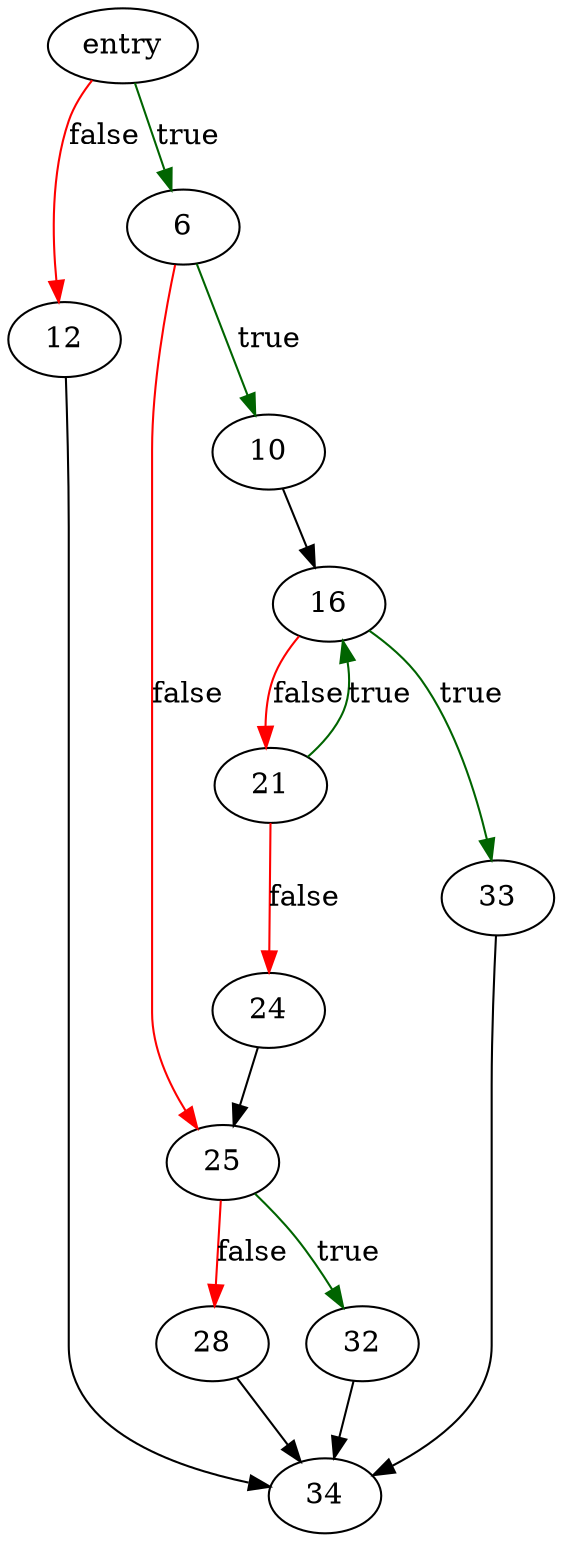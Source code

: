 digraph "get_next_tab_column" {
	// Node definitions.
	3 [label=entry];
	6;
	10;
	12;
	16;
	21;
	24;
	25;
	28;
	32;
	33;
	34;

	// Edge definitions.
	3 -> 6 [
		color=darkgreen
		label=true
	];
	3 -> 12 [
		color=red
		label=false
	];
	6 -> 10 [
		color=darkgreen
		label=true
	];
	6 -> 25 [
		color=red
		label=false
	];
	10 -> 16;
	12 -> 34;
	16 -> 21 [
		color=red
		label=false
	];
	16 -> 33 [
		color=darkgreen
		label=true
	];
	21 -> 16 [
		color=darkgreen
		label=true
	];
	21 -> 24 [
		color=red
		label=false
	];
	24 -> 25;
	25 -> 28 [
		color=red
		label=false
	];
	25 -> 32 [
		color=darkgreen
		label=true
	];
	28 -> 34;
	32 -> 34;
	33 -> 34;
}